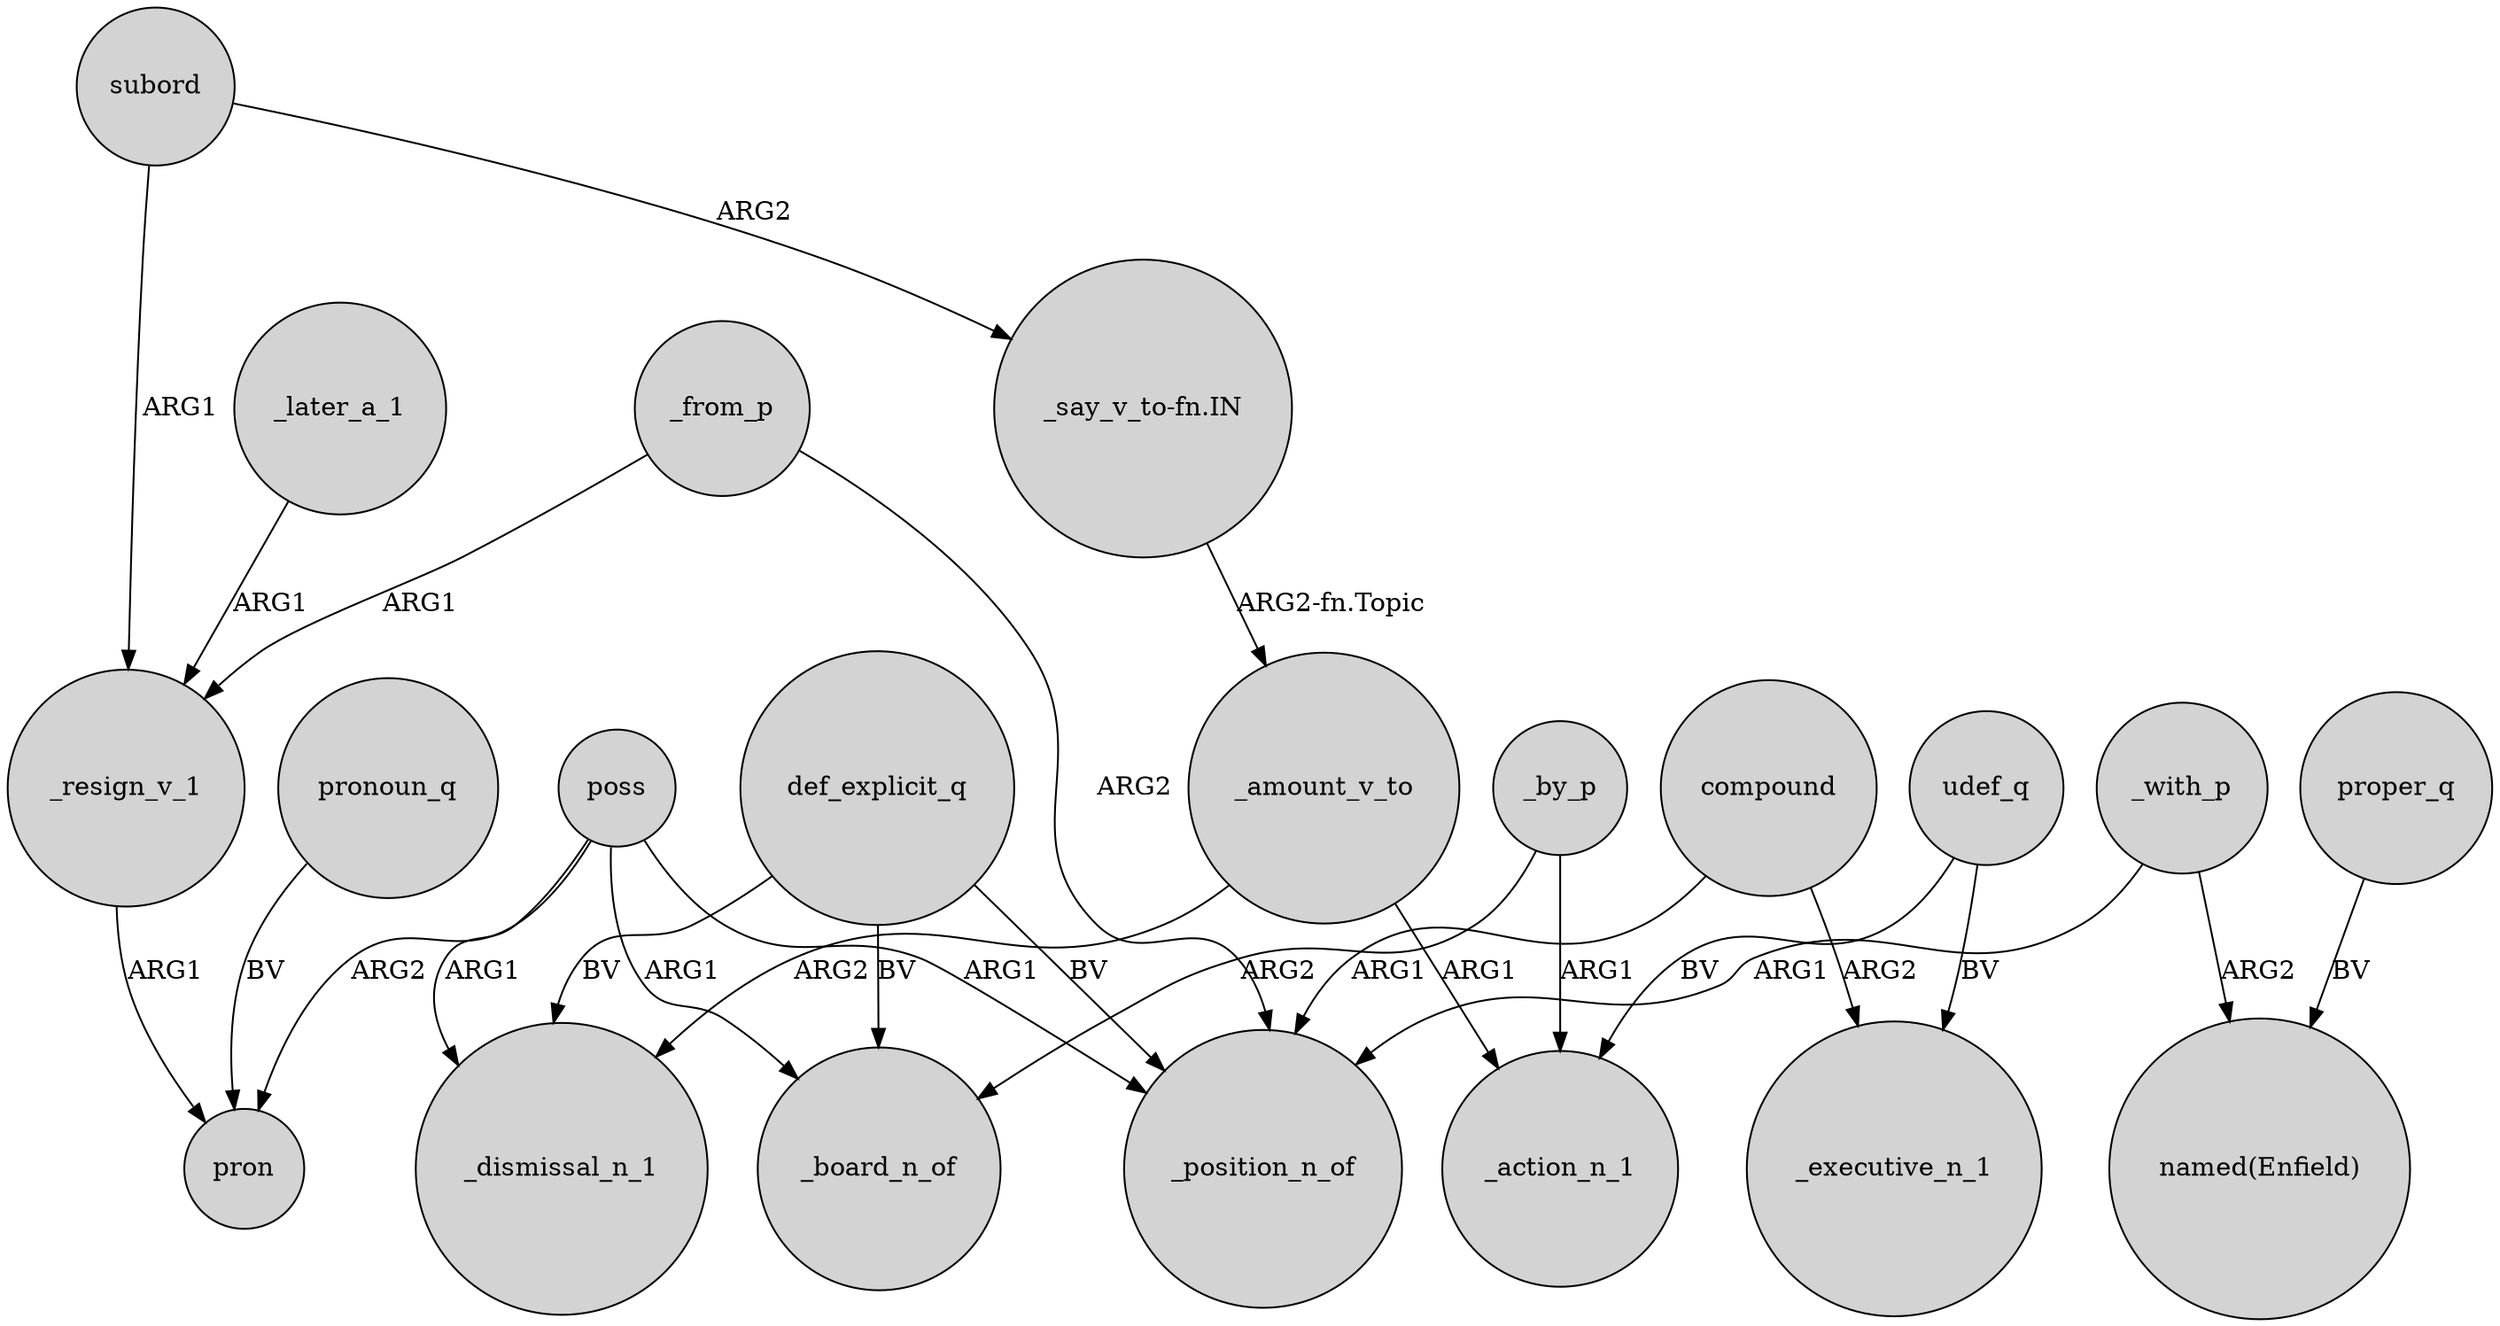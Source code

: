 digraph {
	node [shape=circle style=filled]
	_later_a_1 -> _resign_v_1 [label=ARG1]
	_from_p -> _position_n_of [label=ARG2]
	subord -> _resign_v_1 [label=ARG1]
	_resign_v_1 -> pron [label=ARG1]
	poss -> pron [label=ARG2]
	udef_q -> _executive_n_1 [label=BV]
	_amount_v_to -> _action_n_1 [label=ARG1]
	_by_p -> _action_n_1 [label=ARG1]
	poss -> _board_n_of [label=ARG1]
	def_explicit_q -> _board_n_of [label=BV]
	_with_p -> "named(Enfield)" [label=ARG2]
	def_explicit_q -> _position_n_of [label=BV]
	pronoun_q -> pron [label=BV]
	proper_q -> "named(Enfield)" [label=BV]
	subord -> "_say_v_to-fn.IN" [label=ARG2]
	poss -> _dismissal_n_1 [label=ARG1]
	compound -> _position_n_of [label=ARG1]
	_from_p -> _resign_v_1 [label=ARG1]
	"_say_v_to-fn.IN" -> _amount_v_to [label="ARG2-fn.Topic"]
	def_explicit_q -> _dismissal_n_1 [label=BV]
	poss -> _position_n_of [label=ARG1]
	_amount_v_to -> _dismissal_n_1 [label=ARG2]
	_by_p -> _board_n_of [label=ARG2]
	udef_q -> _action_n_1 [label=BV]
	compound -> _executive_n_1 [label=ARG2]
	_with_p -> _position_n_of [label=ARG1]
}

